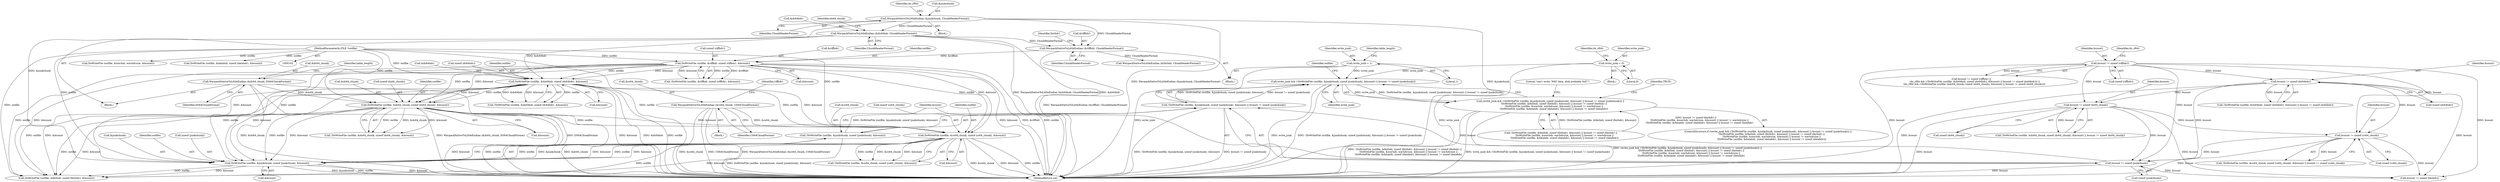 digraph "0_WavPack_d5bf76b5a88d044a1be1d5656698e3ba737167e5_0@API" {
"1000660" [label="(Call,write_junk && (!DoWriteFile (outfile, &junkchunk, sizeof (junkchunk), &bcount) || bcount != sizeof (junkchunk)))"];
"1000113" [label="(Call,write_junk = 1)"];
"1000211" [label="(Call,write_junk = 0)"];
"1000662" [label="(Call,!DoWriteFile (outfile, &junkchunk, sizeof (junkchunk), &bcount) || bcount != sizeof (junkchunk))"];
"1000663" [label="(Call,!DoWriteFile (outfile, &junkchunk, sizeof (junkchunk), &bcount))"];
"1000664" [label="(Call,DoWriteFile (outfile, &junkchunk, sizeof (junkchunk), &bcount))"];
"1000618" [label="(Call,DoWriteFile (outfile, &ds64_chunk, sizeof (ds64_chunk), &bcount))"];
"1000602" [label="(Call,DoWriteFile (outfile, &ds64hdr, sizeof (ds64hdr), &bcount))"];
"1000584" [label="(Call,DoWriteFile (outfile, &riffhdr, sizeof (riffhdr), &bcount))"];
"1000103" [label="(MethodParameterIn,FILE *outfile)"];
"1000565" [label="(Call,WavpackNativeToLittleEndian (&riffhdr, ChunkHeaderFormat))"];
"1000520" [label="(Call,WavpackNativeToLittleEndian (&ds64hdr, ChunkHeaderFormat))"];
"1000455" [label="(Call,WavpackNativeToLittleEndian (&junkchunk, ChunkHeaderFormat))"];
"1000524" [label="(Call,WavpackNativeToLittleEndian (&ds64_chunk, DS64ChunkFormat))"];
"1000641" [label="(Call,DoWriteFile (outfile, &cs64_chunk, sizeof (cs64_chunk), &bcount))"];
"1000561" [label="(Call,WavpackNativeToLittleEndian (&cs64_chunk, CS64ChunkFormat))"];
"1000672" [label="(Call,bcount != sizeof (junkchunk))"];
"1000649" [label="(Call,bcount != sizeof (cs64_chunk))"];
"1000626" [label="(Call,bcount != sizeof (ds64_chunk))"];
"1000610" [label="(Call,bcount != sizeof (ds64hdr))"];
"1000593" [label="(Call,bcount != sizeof (riffhdr))"];
"1000659" [label="(Call,(write_junk && (!DoWriteFile (outfile, &junkchunk, sizeof (junkchunk), &bcount) || bcount != sizeof (junkchunk))) ||\n         !DoWriteFile (outfile, &fmthdr, sizeof (fmthdr), &bcount) || bcount != sizeof (fmthdr) ||\n         !DoWriteFile (outfile, &wavhdr, wavhdrsize, &bcount) || bcount != wavhdrsize ||\n         !DoWriteFile (outfile, &datahdr, sizeof (datahdr), &bcount) || bcount != sizeof (datahdr))"];
"1000571" [label="(Identifier,fmthdr)"];
"1000616" [label="(Call,!DoWriteFile (outfile, &ds64_chunk, sizeof (ds64_chunk), &bcount) || bcount != sizeof (ds64_chunk))"];
"1000524" [label="(Call,WavpackNativeToLittleEndian (&ds64_chunk, DS64ChunkFormat))"];
"1000583" [label="(Call,!DoWriteFile (outfile, &riffhdr, sizeof (riffhdr), &bcount))"];
"1000594" [label="(Identifier,bcount)"];
"1000627" [label="(Identifier,bcount)"];
"1000213" [label="(Literal,0)"];
"1000663" [label="(Call,!DoWriteFile (outfile, &junkchunk, sizeof (junkchunk), &bcount))"];
"1000676" [label="(Call,!DoWriteFile (outfile, &fmthdr, sizeof (fmthdr), &bcount) || bcount != sizeof (fmthdr) ||\n         !DoWriteFile (outfile, &wavhdr, wavhdrsize, &bcount) || bcount != wavhdrsize ||\n         !DoWriteFile (outfile, &datahdr, sizeof (datahdr), &bcount) || bcount != sizeof (datahdr))"];
"1000215" [label="(Identifier,do_rf64)"];
"1000672" [label="(Call,bcount != sizeof (junkchunk))"];
"1000561" [label="(Call,WavpackNativeToLittleEndian (&cs64_chunk, CS64ChunkFormat))"];
"1000658" [label="(ControlStructure,if ((write_junk && (!DoWriteFile (outfile, &junkchunk, sizeof (junkchunk), &bcount) || bcount != sizeof (junkchunk))) ||\n         !DoWriteFile (outfile, &fmthdr, sizeof (fmthdr), &bcount) || bcount != sizeof (fmthdr) ||\n         !DoWriteFile (outfile, &wavhdr, wavhdrsize, &bcount) || bcount != wavhdrsize ||\n         !DoWriteFile (outfile, &datahdr, sizeof (datahdr), &bcount) || bcount != sizeof (datahdr)))"];
"1000599" [label="(Identifier,do_rf64)"];
"1000455" [label="(Call,WavpackNativeToLittleEndian (&junkchunk, ChunkHeaderFormat))"];
"1000458" [label="(Identifier,ChunkHeaderFormat)"];
"1000461" [label="(Block,)"];
"1000666" [label="(Call,&junkchunk)"];
"1000604" [label="(Call,&ds64hdr)"];
"1000611" [label="(Identifier,bcount)"];
"1000620" [label="(Call,&ds64_chunk)"];
"1000114" [label="(Identifier,write_junk)"];
"1000639" [label="(Call,!DoWriteFile (outfile, &cs64_chunk, sizeof (cs64_chunk), &bcount) || bcount != sizeof (cs64_chunk))"];
"1000103" [label="(MethodParameterIn,FILE *outfile)"];
"1000595" [label="(Call,sizeof (riffhdr))"];
"1000566" [label="(Call,&riffhdr)"];
"1000643" [label="(Call,&cs64_chunk)"];
"1000588" [label="(Call,sizeof (riffhdr))"];
"1000660" [label="(Call,write_junk && (!DoWriteFile (outfile, &junkchunk, sizeof (junkchunk), &bcount) || bcount != sizeof (junkchunk)))"];
"1000586" [label="(Call,&riffhdr)"];
"1000612" [label="(Call,sizeof (ds64hdr))"];
"1000460" [label="(Identifier,do_rf64)"];
"1000673" [label="(Identifier,bcount)"];
"1000651" [label="(Call,sizeof (cs64_chunk))"];
"1000645" [label="(Call,sizeof (cs64_chunk))"];
"1000665" [label="(Identifier,outfile)"];
"1000567" [label="(Identifier,riffhdr)"];
"1000693" [label="(Call,DoWriteFile (outfile, &wavhdr, wavhdrsize, &bcount))"];
"1000608" [label="(Call,&bcount)"];
"1000725" [label="(MethodReturn,int)"];
"1000113" [label="(Call,write_junk = 1)"];
"1000662" [label="(Call,!DoWriteFile (outfile, &junkchunk, sizeof (junkchunk), &bcount) || bcount != sizeof (junkchunk))"];
"1000115" [label="(Literal,1)"];
"1000562" [label="(Call,&cs64_chunk)"];
"1000435" [label="(Block,)"];
"1000626" [label="(Call,bcount != sizeof (ds64_chunk))"];
"1000565" [label="(Call,WavpackNativeToLittleEndian (&riffhdr, ChunkHeaderFormat))"];
"1000545" [label="(Identifier,table_length)"];
"1000668" [label="(Call,sizeof (junkchunk))"];
"1000521" [label="(Call,&ds64hdr)"];
"1000628" [label="(Call,sizeof (ds64_chunk))"];
"1000641" [label="(Call,DoWriteFile (outfile, &cs64_chunk, sizeof (cs64_chunk), &bcount))"];
"1000622" [label="(Call,sizeof (ds64_chunk))"];
"1000523" [label="(Identifier,ChunkHeaderFormat)"];
"1000564" [label="(Identifier,CS64ChunkFormat)"];
"1000670" [label="(Call,&bcount)"];
"1000661" [label="(Identifier,write_junk)"];
"1000659" [label="(Call,(write_junk && (!DoWriteFile (outfile, &junkchunk, sizeof (junkchunk), &bcount) || bcount != sizeof (junkchunk))) ||\n         !DoWriteFile (outfile, &fmthdr, sizeof (fmthdr), &bcount) || bcount != sizeof (fmthdr) ||\n         !DoWriteFile (outfile, &wavhdr, wavhdrsize, &bcount) || bcount != wavhdrsize ||\n         !DoWriteFile (outfile, &datahdr, sizeof (datahdr), &bcount) || bcount != sizeof (datahdr))"];
"1000520" [label="(Call,WavpackNativeToLittleEndian (&ds64hdr, ChunkHeaderFormat))"];
"1000649" [label="(Call,bcount != sizeof (cs64_chunk))"];
"1000590" [label="(Call,&bcount)"];
"1000568" [label="(Identifier,ChunkHeaderFormat)"];
"1000640" [label="(Call,!DoWriteFile (outfile, &cs64_chunk, sizeof (cs64_chunk), &bcount))"];
"1000674" [label="(Call,sizeof (junkchunk))"];
"1000610" [label="(Call,bcount != sizeof (ds64hdr))"];
"1000456" [label="(Call,&junkchunk)"];
"1000569" [label="(Call,WavpackNativeToLittleEndian (&fmthdr, ChunkHeaderFormat))"];
"1000650" [label="(Identifier,bcount)"];
"1000211" [label="(Call,write_junk = 0)"];
"1000606" [label="(Call,sizeof (ds64hdr))"];
"1000617" [label="(Call,!DoWriteFile (outfile, &ds64_chunk, sizeof (ds64_chunk), &bcount))"];
"1000118" [label="(Identifier,table_length)"];
"1000642" [label="(Identifier,outfile)"];
"1000584" [label="(Call,DoWriteFile (outfile, &riffhdr, sizeof (riffhdr), &bcount))"];
"1000601" [label="(Call,!DoWriteFile (outfile, &ds64hdr, sizeof (ds64hdr), &bcount))"];
"1000678" [label="(Call,DoWriteFile (outfile, &fmthdr, sizeof (fmthdr), &bcount))"];
"1000526" [label="(Identifier,ds64_chunk)"];
"1000592" [label="(Call,bcount != sizeof (riffhdr) ||\n         (do_rf64 && (!DoWriteFile (outfile, &ds64hdr, sizeof (ds64hdr), &bcount) || bcount != sizeof (ds64hdr))) ||\n        (do_rf64 && (!DoWriteFile (outfile, &ds64_chunk, sizeof (ds64_chunk), &bcount) || bcount != sizeof (ds64_chunk))))"];
"1000205" [label="(Block,)"];
"1000624" [label="(Call,&bcount)"];
"1000706" [label="(Call,DoWriteFile (outfile, &datahdr, sizeof (datahdr), &bcount))"];
"1000687" [label="(Call,bcount != sizeof (fmthdr))"];
"1000585" [label="(Identifier,outfile)"];
"1000600" [label="(Call,!DoWriteFile (outfile, &ds64hdr, sizeof (ds64hdr), &bcount) || bcount != sizeof (ds64hdr))"];
"1000720" [label="(Literal,\"can't write .WAV data, disk probably full!\")"];
"1000647" [label="(Call,&bcount)"];
"1000527" [label="(Identifier,DS64ChunkFormat)"];
"1000679" [label="(Identifier,outfile)"];
"1000724" [label="(Identifier,TRUE)"];
"1000546" [label="(Block,)"];
"1000593" [label="(Call,bcount != sizeof (riffhdr))"];
"1000602" [label="(Call,DoWriteFile (outfile, &ds64hdr, sizeof (ds64hdr), &bcount))"];
"1000664" [label="(Call,DoWriteFile (outfile, &junkchunk, sizeof (junkchunk), &bcount))"];
"1000212" [label="(Identifier,write_junk)"];
"1000107" [label="(Block,)"];
"1000619" [label="(Identifier,outfile)"];
"1000525" [label="(Call,&ds64_chunk)"];
"1000618" [label="(Call,DoWriteFile (outfile, &ds64_chunk, sizeof (ds64_chunk), &bcount))"];
"1000603" [label="(Identifier,outfile)"];
"1000660" -> "1000659"  [label="AST: "];
"1000660" -> "1000661"  [label="CFG: "];
"1000660" -> "1000662"  [label="CFG: "];
"1000661" -> "1000660"  [label="AST: "];
"1000662" -> "1000660"  [label="AST: "];
"1000679" -> "1000660"  [label="CFG: "];
"1000659" -> "1000660"  [label="CFG: "];
"1000660" -> "1000725"  [label="DDG: write_junk"];
"1000660" -> "1000725"  [label="DDG: !DoWriteFile (outfile, &junkchunk, sizeof (junkchunk), &bcount) || bcount != sizeof (junkchunk)"];
"1000660" -> "1000659"  [label="DDG: write_junk"];
"1000660" -> "1000659"  [label="DDG: !DoWriteFile (outfile, &junkchunk, sizeof (junkchunk), &bcount) || bcount != sizeof (junkchunk)"];
"1000113" -> "1000660"  [label="DDG: write_junk"];
"1000211" -> "1000660"  [label="DDG: write_junk"];
"1000662" -> "1000660"  [label="DDG: !DoWriteFile (outfile, &junkchunk, sizeof (junkchunk), &bcount)"];
"1000662" -> "1000660"  [label="DDG: bcount != sizeof (junkchunk)"];
"1000113" -> "1000107"  [label="AST: "];
"1000113" -> "1000115"  [label="CFG: "];
"1000114" -> "1000113"  [label="AST: "];
"1000115" -> "1000113"  [label="AST: "];
"1000118" -> "1000113"  [label="CFG: "];
"1000113" -> "1000725"  [label="DDG: write_junk"];
"1000211" -> "1000205"  [label="AST: "];
"1000211" -> "1000213"  [label="CFG: "];
"1000212" -> "1000211"  [label="AST: "];
"1000213" -> "1000211"  [label="AST: "];
"1000215" -> "1000211"  [label="CFG: "];
"1000211" -> "1000725"  [label="DDG: write_junk"];
"1000662" -> "1000663"  [label="CFG: "];
"1000662" -> "1000672"  [label="CFG: "];
"1000663" -> "1000662"  [label="AST: "];
"1000672" -> "1000662"  [label="AST: "];
"1000662" -> "1000725"  [label="DDG: !DoWriteFile (outfile, &junkchunk, sizeof (junkchunk), &bcount)"];
"1000662" -> "1000725"  [label="DDG: bcount != sizeof (junkchunk)"];
"1000663" -> "1000662"  [label="DDG: DoWriteFile (outfile, &junkchunk, sizeof (junkchunk), &bcount)"];
"1000672" -> "1000662"  [label="DDG: bcount"];
"1000663" -> "1000664"  [label="CFG: "];
"1000664" -> "1000663"  [label="AST: "];
"1000673" -> "1000663"  [label="CFG: "];
"1000663" -> "1000725"  [label="DDG: DoWriteFile (outfile, &junkchunk, sizeof (junkchunk), &bcount)"];
"1000664" -> "1000663"  [label="DDG: outfile"];
"1000664" -> "1000663"  [label="DDG: &junkchunk"];
"1000664" -> "1000663"  [label="DDG: &bcount"];
"1000664" -> "1000670"  [label="CFG: "];
"1000665" -> "1000664"  [label="AST: "];
"1000666" -> "1000664"  [label="AST: "];
"1000668" -> "1000664"  [label="AST: "];
"1000670" -> "1000664"  [label="AST: "];
"1000664" -> "1000725"  [label="DDG: &bcount"];
"1000664" -> "1000725"  [label="DDG: &junkchunk"];
"1000664" -> "1000725"  [label="DDG: outfile"];
"1000618" -> "1000664"  [label="DDG: outfile"];
"1000618" -> "1000664"  [label="DDG: &bcount"];
"1000602" -> "1000664"  [label="DDG: outfile"];
"1000602" -> "1000664"  [label="DDG: &bcount"];
"1000641" -> "1000664"  [label="DDG: outfile"];
"1000641" -> "1000664"  [label="DDG: &bcount"];
"1000584" -> "1000664"  [label="DDG: outfile"];
"1000584" -> "1000664"  [label="DDG: &bcount"];
"1000103" -> "1000664"  [label="DDG: outfile"];
"1000455" -> "1000664"  [label="DDG: &junkchunk"];
"1000664" -> "1000678"  [label="DDG: outfile"];
"1000664" -> "1000678"  [label="DDG: &bcount"];
"1000618" -> "1000617"  [label="AST: "];
"1000618" -> "1000624"  [label="CFG: "];
"1000619" -> "1000618"  [label="AST: "];
"1000620" -> "1000618"  [label="AST: "];
"1000622" -> "1000618"  [label="AST: "];
"1000624" -> "1000618"  [label="AST: "];
"1000617" -> "1000618"  [label="CFG: "];
"1000618" -> "1000725"  [label="DDG: &bcount"];
"1000618" -> "1000725"  [label="DDG: outfile"];
"1000618" -> "1000725"  [label="DDG: &ds64_chunk"];
"1000618" -> "1000617"  [label="DDG: outfile"];
"1000618" -> "1000617"  [label="DDG: &ds64_chunk"];
"1000618" -> "1000617"  [label="DDG: &bcount"];
"1000602" -> "1000618"  [label="DDG: outfile"];
"1000602" -> "1000618"  [label="DDG: &bcount"];
"1000584" -> "1000618"  [label="DDG: outfile"];
"1000584" -> "1000618"  [label="DDG: &bcount"];
"1000103" -> "1000618"  [label="DDG: outfile"];
"1000524" -> "1000618"  [label="DDG: &ds64_chunk"];
"1000618" -> "1000641"  [label="DDG: outfile"];
"1000618" -> "1000641"  [label="DDG: &bcount"];
"1000618" -> "1000678"  [label="DDG: outfile"];
"1000618" -> "1000678"  [label="DDG: &bcount"];
"1000602" -> "1000601"  [label="AST: "];
"1000602" -> "1000608"  [label="CFG: "];
"1000603" -> "1000602"  [label="AST: "];
"1000604" -> "1000602"  [label="AST: "];
"1000606" -> "1000602"  [label="AST: "];
"1000608" -> "1000602"  [label="AST: "];
"1000601" -> "1000602"  [label="CFG: "];
"1000602" -> "1000725"  [label="DDG: &bcount"];
"1000602" -> "1000725"  [label="DDG: &ds64hdr"];
"1000602" -> "1000725"  [label="DDG: outfile"];
"1000602" -> "1000601"  [label="DDG: outfile"];
"1000602" -> "1000601"  [label="DDG: &ds64hdr"];
"1000602" -> "1000601"  [label="DDG: &bcount"];
"1000584" -> "1000602"  [label="DDG: outfile"];
"1000584" -> "1000602"  [label="DDG: &bcount"];
"1000103" -> "1000602"  [label="DDG: outfile"];
"1000520" -> "1000602"  [label="DDG: &ds64hdr"];
"1000602" -> "1000641"  [label="DDG: outfile"];
"1000602" -> "1000641"  [label="DDG: &bcount"];
"1000602" -> "1000678"  [label="DDG: outfile"];
"1000602" -> "1000678"  [label="DDG: &bcount"];
"1000584" -> "1000583"  [label="AST: "];
"1000584" -> "1000590"  [label="CFG: "];
"1000585" -> "1000584"  [label="AST: "];
"1000586" -> "1000584"  [label="AST: "];
"1000588" -> "1000584"  [label="AST: "];
"1000590" -> "1000584"  [label="AST: "];
"1000583" -> "1000584"  [label="CFG: "];
"1000584" -> "1000725"  [label="DDG: &bcount"];
"1000584" -> "1000725"  [label="DDG: &riffhdr"];
"1000584" -> "1000725"  [label="DDG: outfile"];
"1000584" -> "1000583"  [label="DDG: outfile"];
"1000584" -> "1000583"  [label="DDG: &riffhdr"];
"1000584" -> "1000583"  [label="DDG: &bcount"];
"1000103" -> "1000584"  [label="DDG: outfile"];
"1000565" -> "1000584"  [label="DDG: &riffhdr"];
"1000584" -> "1000641"  [label="DDG: outfile"];
"1000584" -> "1000641"  [label="DDG: &bcount"];
"1000584" -> "1000678"  [label="DDG: outfile"];
"1000584" -> "1000678"  [label="DDG: &bcount"];
"1000103" -> "1000102"  [label="AST: "];
"1000103" -> "1000725"  [label="DDG: outfile"];
"1000103" -> "1000641"  [label="DDG: outfile"];
"1000103" -> "1000678"  [label="DDG: outfile"];
"1000103" -> "1000693"  [label="DDG: outfile"];
"1000103" -> "1000706"  [label="DDG: outfile"];
"1000565" -> "1000107"  [label="AST: "];
"1000565" -> "1000568"  [label="CFG: "];
"1000566" -> "1000565"  [label="AST: "];
"1000568" -> "1000565"  [label="AST: "];
"1000571" -> "1000565"  [label="CFG: "];
"1000565" -> "1000725"  [label="DDG: WavpackNativeToLittleEndian (&riffhdr, ChunkHeaderFormat)"];
"1000520" -> "1000565"  [label="DDG: ChunkHeaderFormat"];
"1000455" -> "1000565"  [label="DDG: ChunkHeaderFormat"];
"1000565" -> "1000569"  [label="DDG: ChunkHeaderFormat"];
"1000520" -> "1000461"  [label="AST: "];
"1000520" -> "1000523"  [label="CFG: "];
"1000521" -> "1000520"  [label="AST: "];
"1000523" -> "1000520"  [label="AST: "];
"1000526" -> "1000520"  [label="CFG: "];
"1000520" -> "1000725"  [label="DDG: WavpackNativeToLittleEndian (&ds64hdr, ChunkHeaderFormat)"];
"1000520" -> "1000725"  [label="DDG: &ds64hdr"];
"1000455" -> "1000520"  [label="DDG: ChunkHeaderFormat"];
"1000455" -> "1000435"  [label="AST: "];
"1000455" -> "1000458"  [label="CFG: "];
"1000456" -> "1000455"  [label="AST: "];
"1000458" -> "1000455"  [label="AST: "];
"1000460" -> "1000455"  [label="CFG: "];
"1000455" -> "1000725"  [label="DDG: WavpackNativeToLittleEndian (&junkchunk, ChunkHeaderFormat)"];
"1000455" -> "1000725"  [label="DDG: &junkchunk"];
"1000524" -> "1000461"  [label="AST: "];
"1000524" -> "1000527"  [label="CFG: "];
"1000525" -> "1000524"  [label="AST: "];
"1000527" -> "1000524"  [label="AST: "];
"1000545" -> "1000524"  [label="CFG: "];
"1000524" -> "1000725"  [label="DDG: &ds64_chunk"];
"1000524" -> "1000725"  [label="DDG: WavpackNativeToLittleEndian (&ds64_chunk, DS64ChunkFormat)"];
"1000524" -> "1000725"  [label="DDG: DS64ChunkFormat"];
"1000641" -> "1000640"  [label="AST: "];
"1000641" -> "1000647"  [label="CFG: "];
"1000642" -> "1000641"  [label="AST: "];
"1000643" -> "1000641"  [label="AST: "];
"1000645" -> "1000641"  [label="AST: "];
"1000647" -> "1000641"  [label="AST: "];
"1000640" -> "1000641"  [label="CFG: "];
"1000641" -> "1000725"  [label="DDG: &cs64_chunk"];
"1000641" -> "1000725"  [label="DDG: &bcount"];
"1000641" -> "1000725"  [label="DDG: outfile"];
"1000641" -> "1000640"  [label="DDG: outfile"];
"1000641" -> "1000640"  [label="DDG: &cs64_chunk"];
"1000641" -> "1000640"  [label="DDG: &bcount"];
"1000561" -> "1000641"  [label="DDG: &cs64_chunk"];
"1000641" -> "1000678"  [label="DDG: outfile"];
"1000641" -> "1000678"  [label="DDG: &bcount"];
"1000561" -> "1000546"  [label="AST: "];
"1000561" -> "1000564"  [label="CFG: "];
"1000562" -> "1000561"  [label="AST: "];
"1000564" -> "1000561"  [label="AST: "];
"1000567" -> "1000561"  [label="CFG: "];
"1000561" -> "1000725"  [label="DDG: &cs64_chunk"];
"1000561" -> "1000725"  [label="DDG: CS64ChunkFormat"];
"1000561" -> "1000725"  [label="DDG: WavpackNativeToLittleEndian (&cs64_chunk, CS64ChunkFormat)"];
"1000672" -> "1000674"  [label="CFG: "];
"1000673" -> "1000672"  [label="AST: "];
"1000674" -> "1000672"  [label="AST: "];
"1000672" -> "1000725"  [label="DDG: bcount"];
"1000649" -> "1000672"  [label="DDG: bcount"];
"1000626" -> "1000672"  [label="DDG: bcount"];
"1000610" -> "1000672"  [label="DDG: bcount"];
"1000593" -> "1000672"  [label="DDG: bcount"];
"1000672" -> "1000687"  [label="DDG: bcount"];
"1000649" -> "1000639"  [label="AST: "];
"1000649" -> "1000651"  [label="CFG: "];
"1000650" -> "1000649"  [label="AST: "];
"1000651" -> "1000649"  [label="AST: "];
"1000639" -> "1000649"  [label="CFG: "];
"1000649" -> "1000725"  [label="DDG: bcount"];
"1000649" -> "1000639"  [label="DDG: bcount"];
"1000626" -> "1000649"  [label="DDG: bcount"];
"1000610" -> "1000649"  [label="DDG: bcount"];
"1000593" -> "1000649"  [label="DDG: bcount"];
"1000649" -> "1000687"  [label="DDG: bcount"];
"1000626" -> "1000616"  [label="AST: "];
"1000626" -> "1000628"  [label="CFG: "];
"1000627" -> "1000626"  [label="AST: "];
"1000628" -> "1000626"  [label="AST: "];
"1000616" -> "1000626"  [label="CFG: "];
"1000626" -> "1000725"  [label="DDG: bcount"];
"1000626" -> "1000616"  [label="DDG: bcount"];
"1000610" -> "1000626"  [label="DDG: bcount"];
"1000593" -> "1000626"  [label="DDG: bcount"];
"1000626" -> "1000687"  [label="DDG: bcount"];
"1000610" -> "1000600"  [label="AST: "];
"1000610" -> "1000612"  [label="CFG: "];
"1000611" -> "1000610"  [label="AST: "];
"1000612" -> "1000610"  [label="AST: "];
"1000600" -> "1000610"  [label="CFG: "];
"1000610" -> "1000725"  [label="DDG: bcount"];
"1000610" -> "1000600"  [label="DDG: bcount"];
"1000593" -> "1000610"  [label="DDG: bcount"];
"1000610" -> "1000687"  [label="DDG: bcount"];
"1000593" -> "1000592"  [label="AST: "];
"1000593" -> "1000595"  [label="CFG: "];
"1000594" -> "1000593"  [label="AST: "];
"1000595" -> "1000593"  [label="AST: "];
"1000599" -> "1000593"  [label="CFG: "];
"1000592" -> "1000593"  [label="CFG: "];
"1000593" -> "1000725"  [label="DDG: bcount"];
"1000593" -> "1000592"  [label="DDG: bcount"];
"1000593" -> "1000687"  [label="DDG: bcount"];
"1000659" -> "1000658"  [label="AST: "];
"1000659" -> "1000676"  [label="CFG: "];
"1000676" -> "1000659"  [label="AST: "];
"1000720" -> "1000659"  [label="CFG: "];
"1000724" -> "1000659"  [label="CFG: "];
"1000659" -> "1000725"  [label="DDG: !DoWriteFile (outfile, &fmthdr, sizeof (fmthdr), &bcount) || bcount != sizeof (fmthdr) ||\n         !DoWriteFile (outfile, &wavhdr, wavhdrsize, &bcount) || bcount != wavhdrsize ||\n         !DoWriteFile (outfile, &datahdr, sizeof (datahdr), &bcount) || bcount != sizeof (datahdr)"];
"1000659" -> "1000725"  [label="DDG: write_junk && (!DoWriteFile (outfile, &junkchunk, sizeof (junkchunk), &bcount) || bcount != sizeof (junkchunk))"];
"1000659" -> "1000725"  [label="DDG: (write_junk && (!DoWriteFile (outfile, &junkchunk, sizeof (junkchunk), &bcount) || bcount != sizeof (junkchunk))) ||\n         !DoWriteFile (outfile, &fmthdr, sizeof (fmthdr), &bcount) || bcount != sizeof (fmthdr) ||\n         !DoWriteFile (outfile, &wavhdr, wavhdrsize, &bcount) || bcount != wavhdrsize ||\n         !DoWriteFile (outfile, &datahdr, sizeof (datahdr), &bcount) || bcount != sizeof (datahdr)"];
"1000676" -> "1000659"  [label="DDG: !DoWriteFile (outfile, &fmthdr, sizeof (fmthdr), &bcount)"];
"1000676" -> "1000659"  [label="DDG: bcount != sizeof (fmthdr) ||\n         !DoWriteFile (outfile, &wavhdr, wavhdrsize, &bcount) || bcount != wavhdrsize ||\n         !DoWriteFile (outfile, &datahdr, sizeof (datahdr), &bcount) || bcount != sizeof (datahdr)"];
}
